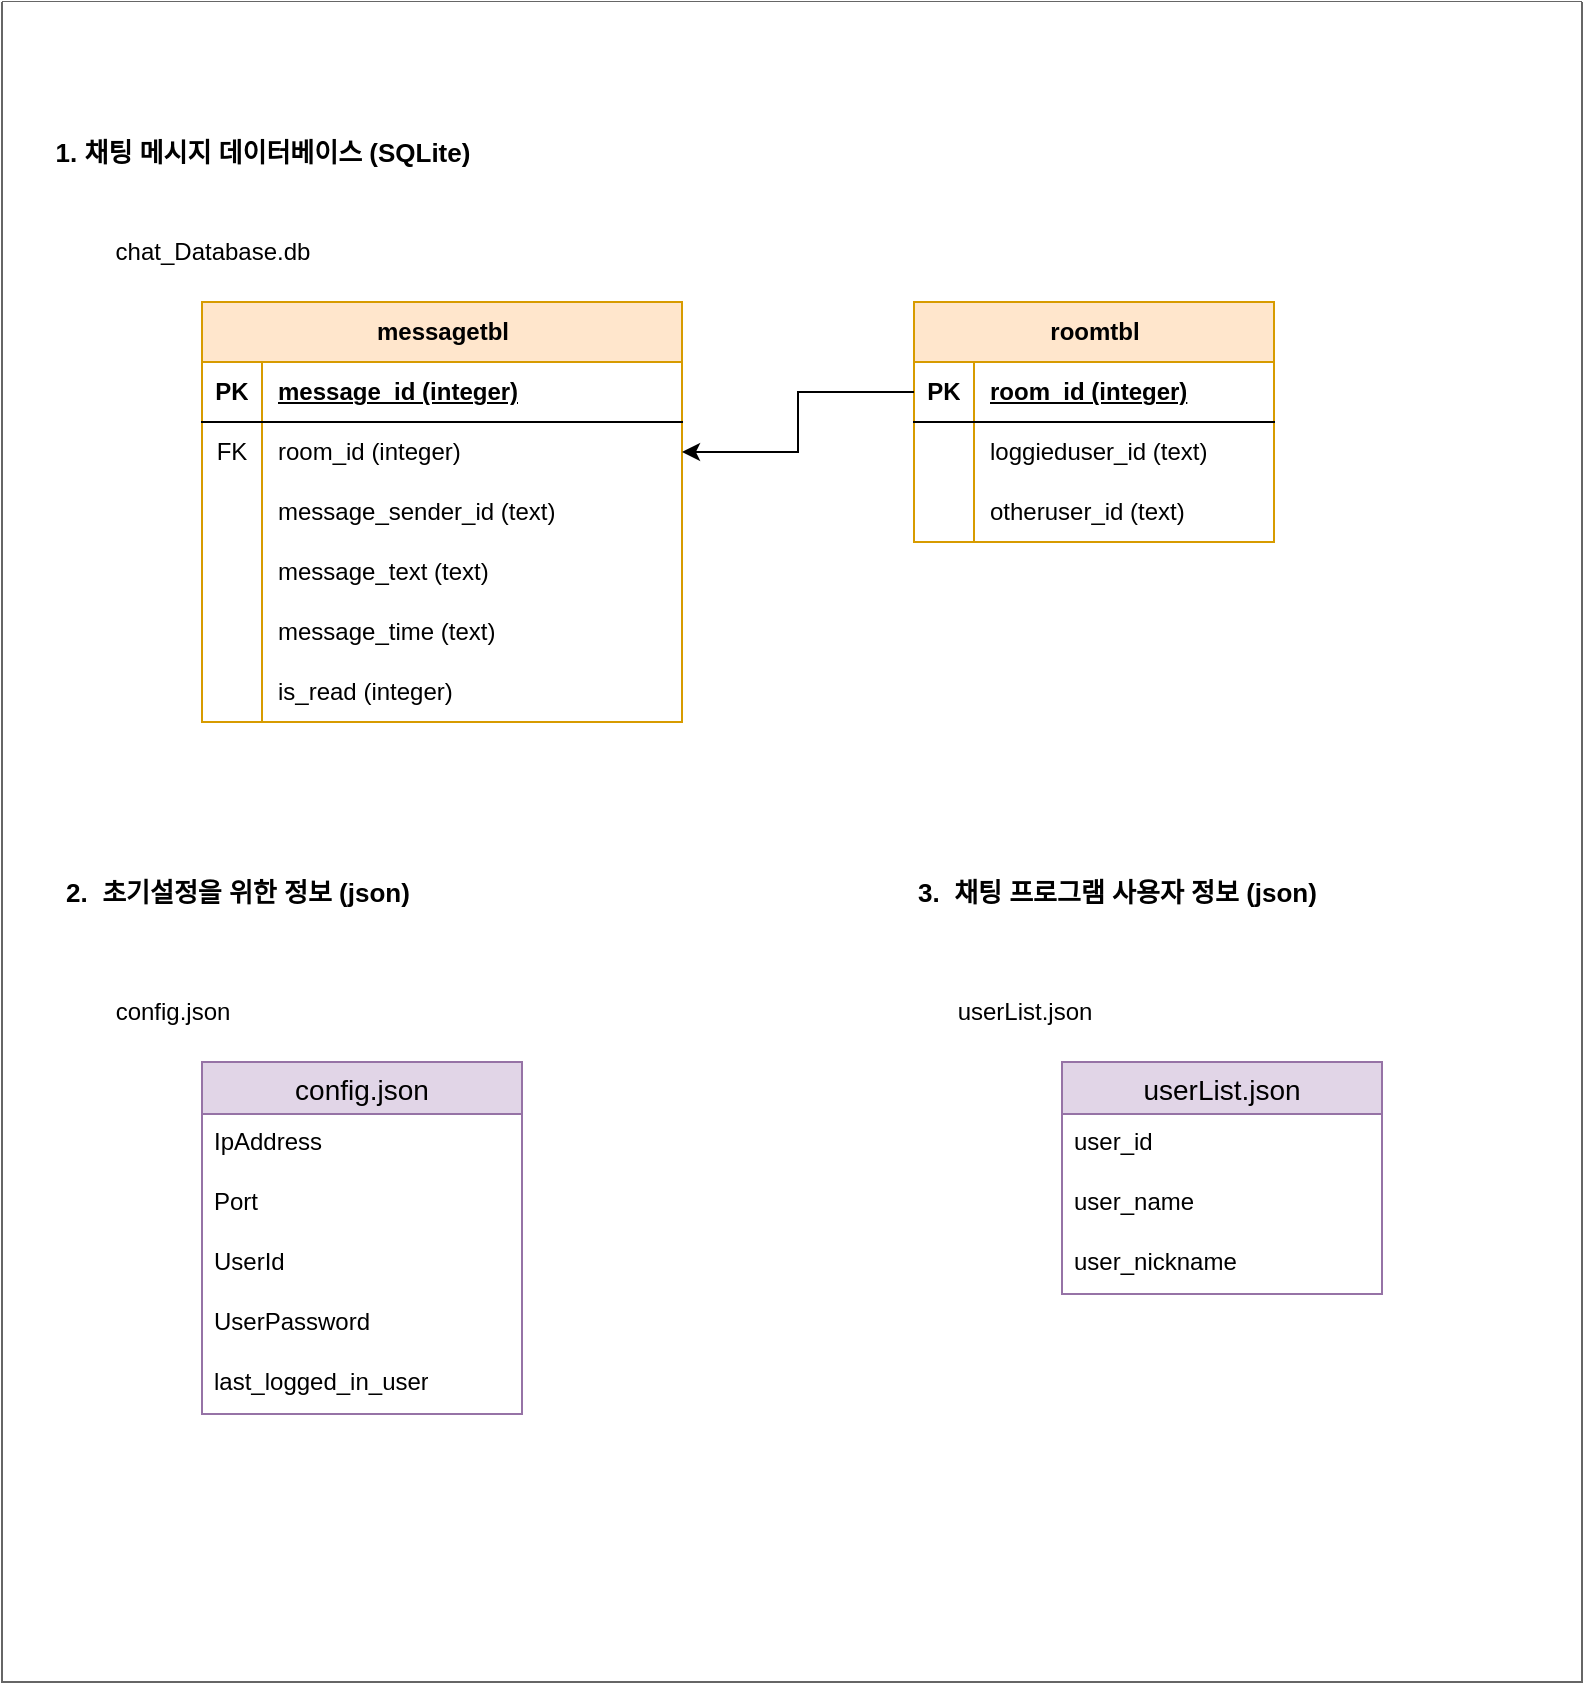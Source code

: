 <mxfile version="24.8.3">
  <diagram name="페이지-1" id="DFQ2XM-g1B1Lc3croJKI">
    <mxGraphModel dx="1434" dy="738" grid="1" gridSize="10" guides="1" tooltips="1" connect="1" arrows="1" fold="1" page="1" pageScale="1" pageWidth="827" pageHeight="1169" math="0" shadow="0">
      <root>
        <mxCell id="0" />
        <mxCell id="1" parent="0" />
        <mxCell id="nJSyXfLvkmjv9NE6f4gq-1" value="" style="swimlane;startSize=0;fillColor=#f5f5f5;fontColor=#333333;strokeColor=#666666;swimlaneFillColor=default;" vertex="1" parent="1">
          <mxGeometry width="790" height="840" as="geometry" />
        </mxCell>
        <mxCell id="UOQzYNbg61viQdb__2k3-1" value="messagetbl" style="shape=table;startSize=30;container=1;collapsible=1;childLayout=tableLayout;fixedRows=1;rowLines=0;fontStyle=1;align=center;resizeLast=1;html=1;fillColor=#ffe6cc;strokeColor=#d79b00;" parent="1" vertex="1">
          <mxGeometry x="100" y="150" width="240" height="210" as="geometry" />
        </mxCell>
        <mxCell id="UOQzYNbg61viQdb__2k3-2" value="" style="shape=tableRow;horizontal=0;startSize=0;swimlaneHead=0;swimlaneBody=0;fillColor=none;collapsible=0;dropTarget=0;points=[[0,0.5],[1,0.5]];portConstraint=eastwest;top=0;left=0;right=0;bottom=1;" parent="UOQzYNbg61viQdb__2k3-1" vertex="1">
          <mxGeometry y="30" width="240" height="30" as="geometry" />
        </mxCell>
        <mxCell id="UOQzYNbg61viQdb__2k3-3" value="PK" style="shape=partialRectangle;connectable=0;fillColor=none;top=0;left=0;bottom=0;right=0;fontStyle=1;overflow=hidden;whiteSpace=wrap;html=1;" parent="UOQzYNbg61viQdb__2k3-2" vertex="1">
          <mxGeometry width="30" height="30" as="geometry">
            <mxRectangle width="30" height="30" as="alternateBounds" />
          </mxGeometry>
        </mxCell>
        <mxCell id="UOQzYNbg61viQdb__2k3-4" value="message_id (integer)" style="shape=partialRectangle;connectable=0;fillColor=none;top=0;left=0;bottom=0;right=0;align=left;spacingLeft=6;fontStyle=5;overflow=hidden;whiteSpace=wrap;html=1;" parent="UOQzYNbg61viQdb__2k3-2" vertex="1">
          <mxGeometry x="30" width="210" height="30" as="geometry">
            <mxRectangle width="210" height="30" as="alternateBounds" />
          </mxGeometry>
        </mxCell>
        <mxCell id="UOQzYNbg61viQdb__2k3-8" value="" style="shape=tableRow;horizontal=0;startSize=0;swimlaneHead=0;swimlaneBody=0;fillColor=none;collapsible=0;dropTarget=0;points=[[0,0.5],[1,0.5]];portConstraint=eastwest;top=0;left=0;right=0;bottom=0;" parent="UOQzYNbg61viQdb__2k3-1" vertex="1">
          <mxGeometry y="60" width="240" height="30" as="geometry" />
        </mxCell>
        <mxCell id="UOQzYNbg61viQdb__2k3-9" value="FK" style="shape=partialRectangle;connectable=0;fillColor=none;top=0;left=0;bottom=0;right=0;editable=1;overflow=hidden;whiteSpace=wrap;html=1;" parent="UOQzYNbg61viQdb__2k3-8" vertex="1">
          <mxGeometry width="30" height="30" as="geometry">
            <mxRectangle width="30" height="30" as="alternateBounds" />
          </mxGeometry>
        </mxCell>
        <mxCell id="UOQzYNbg61viQdb__2k3-10" value="room_id (integer)" style="shape=partialRectangle;connectable=0;fillColor=none;top=0;left=0;bottom=0;right=0;align=left;spacingLeft=6;overflow=hidden;whiteSpace=wrap;html=1;" parent="UOQzYNbg61viQdb__2k3-8" vertex="1">
          <mxGeometry x="30" width="210" height="30" as="geometry">
            <mxRectangle width="210" height="30" as="alternateBounds" />
          </mxGeometry>
        </mxCell>
        <mxCell id="UOQzYNbg61viQdb__2k3-11" value="" style="shape=tableRow;horizontal=0;startSize=0;swimlaneHead=0;swimlaneBody=0;fillColor=none;collapsible=0;dropTarget=0;points=[[0,0.5],[1,0.5]];portConstraint=eastwest;top=0;left=0;right=0;bottom=0;" parent="UOQzYNbg61viQdb__2k3-1" vertex="1">
          <mxGeometry y="90" width="240" height="30" as="geometry" />
        </mxCell>
        <mxCell id="UOQzYNbg61viQdb__2k3-12" value="" style="shape=partialRectangle;connectable=0;fillColor=none;top=0;left=0;bottom=0;right=0;editable=1;overflow=hidden;whiteSpace=wrap;html=1;" parent="UOQzYNbg61viQdb__2k3-11" vertex="1">
          <mxGeometry width="30" height="30" as="geometry">
            <mxRectangle width="30" height="30" as="alternateBounds" />
          </mxGeometry>
        </mxCell>
        <mxCell id="UOQzYNbg61viQdb__2k3-13" value="message_sender_id (text)" style="shape=partialRectangle;connectable=0;fillColor=none;top=0;left=0;bottom=0;right=0;align=left;spacingLeft=6;overflow=hidden;whiteSpace=wrap;html=1;" parent="UOQzYNbg61viQdb__2k3-11" vertex="1">
          <mxGeometry x="30" width="210" height="30" as="geometry">
            <mxRectangle width="210" height="30" as="alternateBounds" />
          </mxGeometry>
        </mxCell>
        <mxCell id="UOQzYNbg61viQdb__2k3-14" value="" style="shape=tableRow;horizontal=0;startSize=0;swimlaneHead=0;swimlaneBody=0;fillColor=none;collapsible=0;dropTarget=0;points=[[0,0.5],[1,0.5]];portConstraint=eastwest;top=0;left=0;right=0;bottom=0;" parent="UOQzYNbg61viQdb__2k3-1" vertex="1">
          <mxGeometry y="120" width="240" height="30" as="geometry" />
        </mxCell>
        <mxCell id="UOQzYNbg61viQdb__2k3-15" value="" style="shape=partialRectangle;connectable=0;fillColor=none;top=0;left=0;bottom=0;right=0;editable=1;overflow=hidden;whiteSpace=wrap;html=1;" parent="UOQzYNbg61viQdb__2k3-14" vertex="1">
          <mxGeometry width="30" height="30" as="geometry">
            <mxRectangle width="30" height="30" as="alternateBounds" />
          </mxGeometry>
        </mxCell>
        <mxCell id="UOQzYNbg61viQdb__2k3-16" value="message_text (text)" style="shape=partialRectangle;connectable=0;fillColor=none;top=0;left=0;bottom=0;right=0;align=left;spacingLeft=6;overflow=hidden;whiteSpace=wrap;html=1;" parent="UOQzYNbg61viQdb__2k3-14" vertex="1">
          <mxGeometry x="30" width="210" height="30" as="geometry">
            <mxRectangle width="210" height="30" as="alternateBounds" />
          </mxGeometry>
        </mxCell>
        <mxCell id="UOQzYNbg61viQdb__2k3-17" value="" style="shape=tableRow;horizontal=0;startSize=0;swimlaneHead=0;swimlaneBody=0;fillColor=none;collapsible=0;dropTarget=0;points=[[0,0.5],[1,0.5]];portConstraint=eastwest;top=0;left=0;right=0;bottom=0;" parent="UOQzYNbg61viQdb__2k3-1" vertex="1">
          <mxGeometry y="150" width="240" height="30" as="geometry" />
        </mxCell>
        <mxCell id="UOQzYNbg61viQdb__2k3-18" value="" style="shape=partialRectangle;connectable=0;fillColor=none;top=0;left=0;bottom=0;right=0;editable=1;overflow=hidden;whiteSpace=wrap;html=1;" parent="UOQzYNbg61viQdb__2k3-17" vertex="1">
          <mxGeometry width="30" height="30" as="geometry">
            <mxRectangle width="30" height="30" as="alternateBounds" />
          </mxGeometry>
        </mxCell>
        <mxCell id="UOQzYNbg61viQdb__2k3-19" value="message_time (text)" style="shape=partialRectangle;connectable=0;fillColor=none;top=0;left=0;bottom=0;right=0;align=left;spacingLeft=6;overflow=hidden;whiteSpace=wrap;html=1;" parent="UOQzYNbg61viQdb__2k3-17" vertex="1">
          <mxGeometry x="30" width="210" height="30" as="geometry">
            <mxRectangle width="210" height="30" as="alternateBounds" />
          </mxGeometry>
        </mxCell>
        <mxCell id="UOQzYNbg61viQdb__2k3-20" value="" style="shape=tableRow;horizontal=0;startSize=0;swimlaneHead=0;swimlaneBody=0;fillColor=none;collapsible=0;dropTarget=0;points=[[0,0.5],[1,0.5]];portConstraint=eastwest;top=0;left=0;right=0;bottom=0;" parent="UOQzYNbg61viQdb__2k3-1" vertex="1">
          <mxGeometry y="180" width="240" height="30" as="geometry" />
        </mxCell>
        <mxCell id="UOQzYNbg61viQdb__2k3-21" value="" style="shape=partialRectangle;connectable=0;fillColor=none;top=0;left=0;bottom=0;right=0;editable=1;overflow=hidden;whiteSpace=wrap;html=1;" parent="UOQzYNbg61viQdb__2k3-20" vertex="1">
          <mxGeometry width="30" height="30" as="geometry">
            <mxRectangle width="30" height="30" as="alternateBounds" />
          </mxGeometry>
        </mxCell>
        <mxCell id="UOQzYNbg61viQdb__2k3-22" value="is_read (integer)" style="shape=partialRectangle;connectable=0;fillColor=none;top=0;left=0;bottom=0;right=0;align=left;spacingLeft=6;overflow=hidden;whiteSpace=wrap;html=1;" parent="UOQzYNbg61viQdb__2k3-20" vertex="1">
          <mxGeometry x="30" width="210" height="30" as="geometry">
            <mxRectangle width="210" height="30" as="alternateBounds" />
          </mxGeometry>
        </mxCell>
        <mxCell id="UOQzYNbg61viQdb__2k3-24" value="roomtbl" style="shape=table;startSize=30;container=1;collapsible=1;childLayout=tableLayout;fixedRows=1;rowLines=0;fontStyle=1;align=center;resizeLast=1;html=1;fillColor=#ffe6cc;strokeColor=#d79b00;" parent="1" vertex="1">
          <mxGeometry x="456" y="150" width="180" height="120" as="geometry" />
        </mxCell>
        <mxCell id="UOQzYNbg61viQdb__2k3-25" value="" style="shape=tableRow;horizontal=0;startSize=0;swimlaneHead=0;swimlaneBody=0;fillColor=none;collapsible=0;dropTarget=0;points=[[0,0.5],[1,0.5]];portConstraint=eastwest;top=0;left=0;right=0;bottom=1;" parent="UOQzYNbg61viQdb__2k3-24" vertex="1">
          <mxGeometry y="30" width="180" height="30" as="geometry" />
        </mxCell>
        <mxCell id="UOQzYNbg61viQdb__2k3-26" value="PK" style="shape=partialRectangle;connectable=0;fillColor=none;top=0;left=0;bottom=0;right=0;fontStyle=1;overflow=hidden;whiteSpace=wrap;html=1;" parent="UOQzYNbg61viQdb__2k3-25" vertex="1">
          <mxGeometry width="30" height="30" as="geometry">
            <mxRectangle width="30" height="30" as="alternateBounds" />
          </mxGeometry>
        </mxCell>
        <mxCell id="UOQzYNbg61viQdb__2k3-27" value="room_id (integer)" style="shape=partialRectangle;connectable=0;fillColor=none;top=0;left=0;bottom=0;right=0;align=left;spacingLeft=6;fontStyle=5;overflow=hidden;whiteSpace=wrap;html=1;" parent="UOQzYNbg61viQdb__2k3-25" vertex="1">
          <mxGeometry x="30" width="150" height="30" as="geometry">
            <mxRectangle width="150" height="30" as="alternateBounds" />
          </mxGeometry>
        </mxCell>
        <mxCell id="UOQzYNbg61viQdb__2k3-28" value="" style="shape=tableRow;horizontal=0;startSize=0;swimlaneHead=0;swimlaneBody=0;fillColor=none;collapsible=0;dropTarget=0;points=[[0,0.5],[1,0.5]];portConstraint=eastwest;top=0;left=0;right=0;bottom=0;" parent="UOQzYNbg61viQdb__2k3-24" vertex="1">
          <mxGeometry y="60" width="180" height="30" as="geometry" />
        </mxCell>
        <mxCell id="UOQzYNbg61viQdb__2k3-29" value="" style="shape=partialRectangle;connectable=0;fillColor=none;top=0;left=0;bottom=0;right=0;editable=1;overflow=hidden;whiteSpace=wrap;html=1;" parent="UOQzYNbg61viQdb__2k3-28" vertex="1">
          <mxGeometry width="30" height="30" as="geometry">
            <mxRectangle width="30" height="30" as="alternateBounds" />
          </mxGeometry>
        </mxCell>
        <mxCell id="UOQzYNbg61viQdb__2k3-30" value="loggieduser_id (text)" style="shape=partialRectangle;connectable=0;fillColor=none;top=0;left=0;bottom=0;right=0;align=left;spacingLeft=6;overflow=hidden;whiteSpace=wrap;html=1;" parent="UOQzYNbg61viQdb__2k3-28" vertex="1">
          <mxGeometry x="30" width="150" height="30" as="geometry">
            <mxRectangle width="150" height="30" as="alternateBounds" />
          </mxGeometry>
        </mxCell>
        <mxCell id="UOQzYNbg61viQdb__2k3-31" value="" style="shape=tableRow;horizontal=0;startSize=0;swimlaneHead=0;swimlaneBody=0;fillColor=none;collapsible=0;dropTarget=0;points=[[0,0.5],[1,0.5]];portConstraint=eastwest;top=0;left=0;right=0;bottom=0;" parent="UOQzYNbg61viQdb__2k3-24" vertex="1">
          <mxGeometry y="90" width="180" height="30" as="geometry" />
        </mxCell>
        <mxCell id="UOQzYNbg61viQdb__2k3-32" value="" style="shape=partialRectangle;connectable=0;fillColor=none;top=0;left=0;bottom=0;right=0;editable=1;overflow=hidden;whiteSpace=wrap;html=1;" parent="UOQzYNbg61viQdb__2k3-31" vertex="1">
          <mxGeometry width="30" height="30" as="geometry">
            <mxRectangle width="30" height="30" as="alternateBounds" />
          </mxGeometry>
        </mxCell>
        <mxCell id="UOQzYNbg61viQdb__2k3-33" value="otheruser_id (text)" style="shape=partialRectangle;connectable=0;fillColor=none;top=0;left=0;bottom=0;right=0;align=left;spacingLeft=6;overflow=hidden;whiteSpace=wrap;html=1;" parent="UOQzYNbg61viQdb__2k3-31" vertex="1">
          <mxGeometry x="30" width="150" height="30" as="geometry">
            <mxRectangle width="150" height="30" as="alternateBounds" />
          </mxGeometry>
        </mxCell>
        <mxCell id="UOQzYNbg61viQdb__2k3-34" style="edgeStyle=orthogonalEdgeStyle;rounded=0;orthogonalLoop=1;jettySize=auto;html=1;exitX=0;exitY=0.5;exitDx=0;exitDy=0;entryX=1;entryY=0.5;entryDx=0;entryDy=0;" parent="1" source="UOQzYNbg61viQdb__2k3-25" target="UOQzYNbg61viQdb__2k3-8" edge="1">
          <mxGeometry relative="1" as="geometry" />
        </mxCell>
        <mxCell id="zNHffySoXFthgHLExyr1-1" value="chat_Database.db" style="text;html=1;align=center;verticalAlign=middle;resizable=0;points=[];autosize=1;strokeColor=none;fillColor=none;" parent="1" vertex="1">
          <mxGeometry x="45" y="110" width="120" height="30" as="geometry" />
        </mxCell>
        <mxCell id="zNHffySoXFthgHLExyr1-2" value="1. 채팅 메시지 데이터베이스 (SQLite)" style="text;html=1;align=center;verticalAlign=middle;resizable=0;points=[];autosize=1;strokeColor=none;fillColor=none;fontStyle=1;fontSize=13;" parent="1" vertex="1">
          <mxGeometry x="10" y="60" width="240" height="30" as="geometry" />
        </mxCell>
        <mxCell id="zNHffySoXFthgHLExyr1-3" value="2.&amp;nbsp; 초기설정을 위한 정보 (json)" style="text;html=1;align=left;verticalAlign=middle;resizable=0;points=[];autosize=1;strokeColor=none;fillColor=none;fontStyle=1;fontSize=13;" parent="1" vertex="1">
          <mxGeometry x="30" y="430" width="200" height="30" as="geometry" />
        </mxCell>
        <mxCell id="zNHffySoXFthgHLExyr1-4" value="config.json" style="text;html=1;align=center;verticalAlign=middle;resizable=0;points=[];autosize=1;strokeColor=none;fillColor=none;" parent="1" vertex="1">
          <mxGeometry x="45" y="490" width="80" height="30" as="geometry" />
        </mxCell>
        <mxCell id="zNHffySoXFthgHLExyr1-5" value="config.json" style="swimlane;fontStyle=0;childLayout=stackLayout;horizontal=1;startSize=26;horizontalStack=0;resizeParent=1;resizeParentMax=0;resizeLast=0;collapsible=1;marginBottom=0;align=center;fontSize=14;fillColor=#e1d5e7;strokeColor=#9673a6;" parent="1" vertex="1">
          <mxGeometry x="100" y="530" width="160" height="176" as="geometry" />
        </mxCell>
        <mxCell id="zNHffySoXFthgHLExyr1-6" value="IpAddress" style="text;strokeColor=none;fillColor=none;spacingLeft=4;spacingRight=4;overflow=hidden;rotatable=0;points=[[0,0.5],[1,0.5]];portConstraint=eastwest;fontSize=12;whiteSpace=wrap;html=1;" parent="zNHffySoXFthgHLExyr1-5" vertex="1">
          <mxGeometry y="26" width="160" height="30" as="geometry" />
        </mxCell>
        <mxCell id="zNHffySoXFthgHLExyr1-7" value="Port" style="text;strokeColor=none;fillColor=none;spacingLeft=4;spacingRight=4;overflow=hidden;rotatable=0;points=[[0,0.5],[1,0.5]];portConstraint=eastwest;fontSize=12;whiteSpace=wrap;html=1;" parent="zNHffySoXFthgHLExyr1-5" vertex="1">
          <mxGeometry y="56" width="160" height="30" as="geometry" />
        </mxCell>
        <mxCell id="zNHffySoXFthgHLExyr1-8" value="UserId" style="text;strokeColor=none;fillColor=none;spacingLeft=4;spacingRight=4;overflow=hidden;rotatable=0;points=[[0,0.5],[1,0.5]];portConstraint=eastwest;fontSize=12;whiteSpace=wrap;html=1;" parent="zNHffySoXFthgHLExyr1-5" vertex="1">
          <mxGeometry y="86" width="160" height="30" as="geometry" />
        </mxCell>
        <mxCell id="zNHffySoXFthgHLExyr1-9" value="UserPassword" style="text;strokeColor=none;fillColor=none;spacingLeft=4;spacingRight=4;overflow=hidden;rotatable=0;points=[[0,0.5],[1,0.5]];portConstraint=eastwest;fontSize=12;whiteSpace=wrap;html=1;" parent="zNHffySoXFthgHLExyr1-5" vertex="1">
          <mxGeometry y="116" width="160" height="30" as="geometry" />
        </mxCell>
        <mxCell id="zNHffySoXFthgHLExyr1-10" value="last_logged_in_user" style="text;strokeColor=none;fillColor=none;spacingLeft=4;spacingRight=4;overflow=hidden;rotatable=0;points=[[0,0.5],[1,0.5]];portConstraint=eastwest;fontSize=12;whiteSpace=wrap;html=1;" parent="zNHffySoXFthgHLExyr1-5" vertex="1">
          <mxGeometry y="146" width="160" height="30" as="geometry" />
        </mxCell>
        <mxCell id="zNHffySoXFthgHLExyr1-11" value="3.&amp;nbsp; 채팅 프로그램 사용자 정보 (json)" style="text;html=1;align=left;verticalAlign=middle;resizable=0;points=[];autosize=1;strokeColor=none;fillColor=none;fontStyle=1;fontSize=13;" parent="1" vertex="1">
          <mxGeometry x="456" y="430" width="230" height="30" as="geometry" />
        </mxCell>
        <mxCell id="zNHffySoXFthgHLExyr1-12" value="userList.json" style="text;html=1;align=center;verticalAlign=middle;resizable=0;points=[];autosize=1;strokeColor=none;fillColor=none;" parent="1" vertex="1">
          <mxGeometry x="466" y="490" width="90" height="30" as="geometry" />
        </mxCell>
        <mxCell id="zNHffySoXFthgHLExyr1-13" value="userList.json" style="swimlane;fontStyle=0;childLayout=stackLayout;horizontal=1;startSize=26;horizontalStack=0;resizeParent=1;resizeParentMax=0;resizeLast=0;collapsible=1;marginBottom=0;align=center;fontSize=14;fillColor=#e1d5e7;strokeColor=#9673a6;" parent="1" vertex="1">
          <mxGeometry x="530" y="530" width="160" height="116" as="geometry" />
        </mxCell>
        <mxCell id="zNHffySoXFthgHLExyr1-14" value="user_id" style="text;strokeColor=none;fillColor=none;spacingLeft=4;spacingRight=4;overflow=hidden;rotatable=0;points=[[0,0.5],[1,0.5]];portConstraint=eastwest;fontSize=12;whiteSpace=wrap;html=1;" parent="zNHffySoXFthgHLExyr1-13" vertex="1">
          <mxGeometry y="26" width="160" height="30" as="geometry" />
        </mxCell>
        <mxCell id="zNHffySoXFthgHLExyr1-15" value="user_name" style="text;strokeColor=none;fillColor=none;spacingLeft=4;spacingRight=4;overflow=hidden;rotatable=0;points=[[0,0.5],[1,0.5]];portConstraint=eastwest;fontSize=12;whiteSpace=wrap;html=1;" parent="zNHffySoXFthgHLExyr1-13" vertex="1">
          <mxGeometry y="56" width="160" height="30" as="geometry" />
        </mxCell>
        <mxCell id="zNHffySoXFthgHLExyr1-16" value="user_nickname" style="text;strokeColor=none;fillColor=none;spacingLeft=4;spacingRight=4;overflow=hidden;rotatable=0;points=[[0,0.5],[1,0.5]];portConstraint=eastwest;fontSize=12;whiteSpace=wrap;html=1;" parent="zNHffySoXFthgHLExyr1-13" vertex="1">
          <mxGeometry y="86" width="160" height="30" as="geometry" />
        </mxCell>
      </root>
    </mxGraphModel>
  </diagram>
</mxfile>
